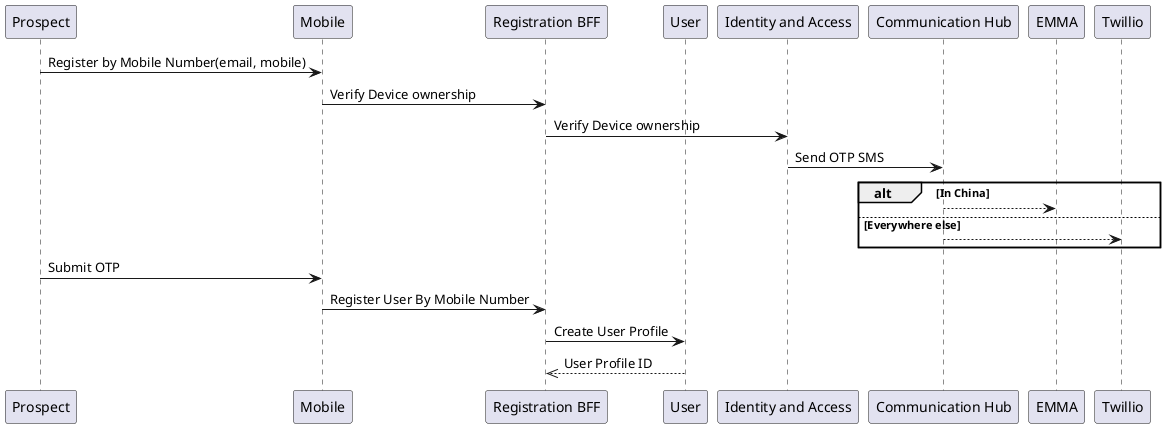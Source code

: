@startuml
participant Prospect as PROS
participant Mobile as MOB
participant "Registration BFF" as RBFF
participant User as User
participant "Identity and Access" as IDA
participant "Communication Hub" as CHUB
participant EMMA as EMMA
participant Twillio as TW

PROS -> MOB : Register by Mobile Number(email, mobile)
MOB -> RBFF : Verify Device ownership
RBFF -> IDA : Verify Device ownership
IDA -> CHUB : Send OTP SMS

alt In China
  CHUB --> EMMA
else Everywhere else
  CHUB --> TW
end

PROS -> MOB : Submit OTP

MOB -> RBFF : Register User By Mobile Number
RBFF -> User : Create User Profile
User -->> RBFF : User Profile ID


@enduml